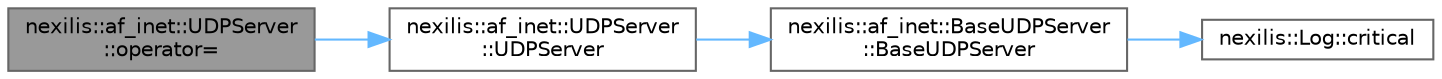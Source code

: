 digraph "nexilis::af_inet::UDPServer::operator="
{
 // LATEX_PDF_SIZE
  bgcolor="transparent";
  edge [fontname=Helvetica,fontsize=10,labelfontname=Helvetica,labelfontsize=10];
  node [fontname=Helvetica,fontsize=10,shape=box,height=0.2,width=0.4];
  rankdir="LR";
  Node1 [id="Node000001",label="nexilis::af_inet::UDPServer\l::operator=",height=0.2,width=0.4,color="gray40", fillcolor="grey60", style="filled", fontcolor="black",tooltip="Deleted copy assignment operator."];
  Node1 -> Node2 [id="edge1_Node000001_Node000002",color="steelblue1",style="solid",tooltip=" "];
  Node2 [id="Node000002",label="nexilis::af_inet::UDPServer\l::UDPServer",height=0.2,width=0.4,color="grey40", fillcolor="white", style="filled",URL="$da/d58/classnexilis_1_1af__inet_1_1UDPServer.html#a294c883be5375a8d8a835f3ecdf3b0e4",tooltip=" "];
  Node2 -> Node3 [id="edge2_Node000002_Node000003",color="steelblue1",style="solid",tooltip=" "];
  Node3 [id="Node000003",label="nexilis::af_inet::BaseUDPServer\l::BaseUDPServer",height=0.2,width=0.4,color="grey40", fillcolor="white", style="filled",URL="$d2/d46/classnexilis_1_1af__inet_1_1BaseUDPServer.html#a3f23a9fb1e577696e1b5cdc8e9bbfdfc",tooltip="Constructor."];
  Node3 -> Node4 [id="edge3_Node000003_Node000004",color="steelblue1",style="solid",tooltip=" "];
  Node4 [id="Node000004",label="nexilis::Log::critical",height=0.2,width=0.4,color="grey40", fillcolor="white", style="filled",URL="$dc/dbc/classnexilis_1_1Log.html#a5223d303f4e8522bfc3378e8d8e00ff2",tooltip=" "];
}
